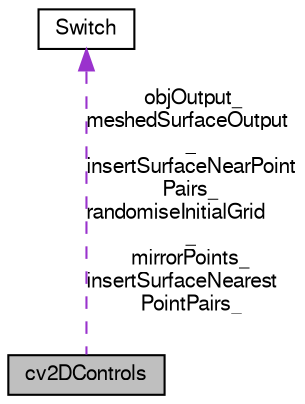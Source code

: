 digraph "cv2DControls"
{
  bgcolor="transparent";
  edge [fontname="FreeSans",fontsize="10",labelfontname="FreeSans",labelfontsize="10"];
  node [fontname="FreeSans",fontsize="10",shape=record];
  Node1 [label="cv2DControls",height=0.2,width=0.4,color="black", fillcolor="grey75", style="filled", fontcolor="black"];
  Node2 -> Node1 [dir="back",color="darkorchid3",fontsize="10",style="dashed",label=" objOutput_\nmeshedSurfaceOutput\l_\ninsertSurfaceNearPoint\lPairs_\nrandomiseInitialGrid\l_\nmirrorPoints_\ninsertSurfaceNearest\lPointPairs_" ,fontname="FreeSans"];
  Node2 [label="Switch",height=0.2,width=0.4,color="black",URL="$a27626.html",tooltip="A simple wrapper around bool so that it can be read as a word: true/false, on/off, yes/no, y/n, t/f, or none. "];
}
